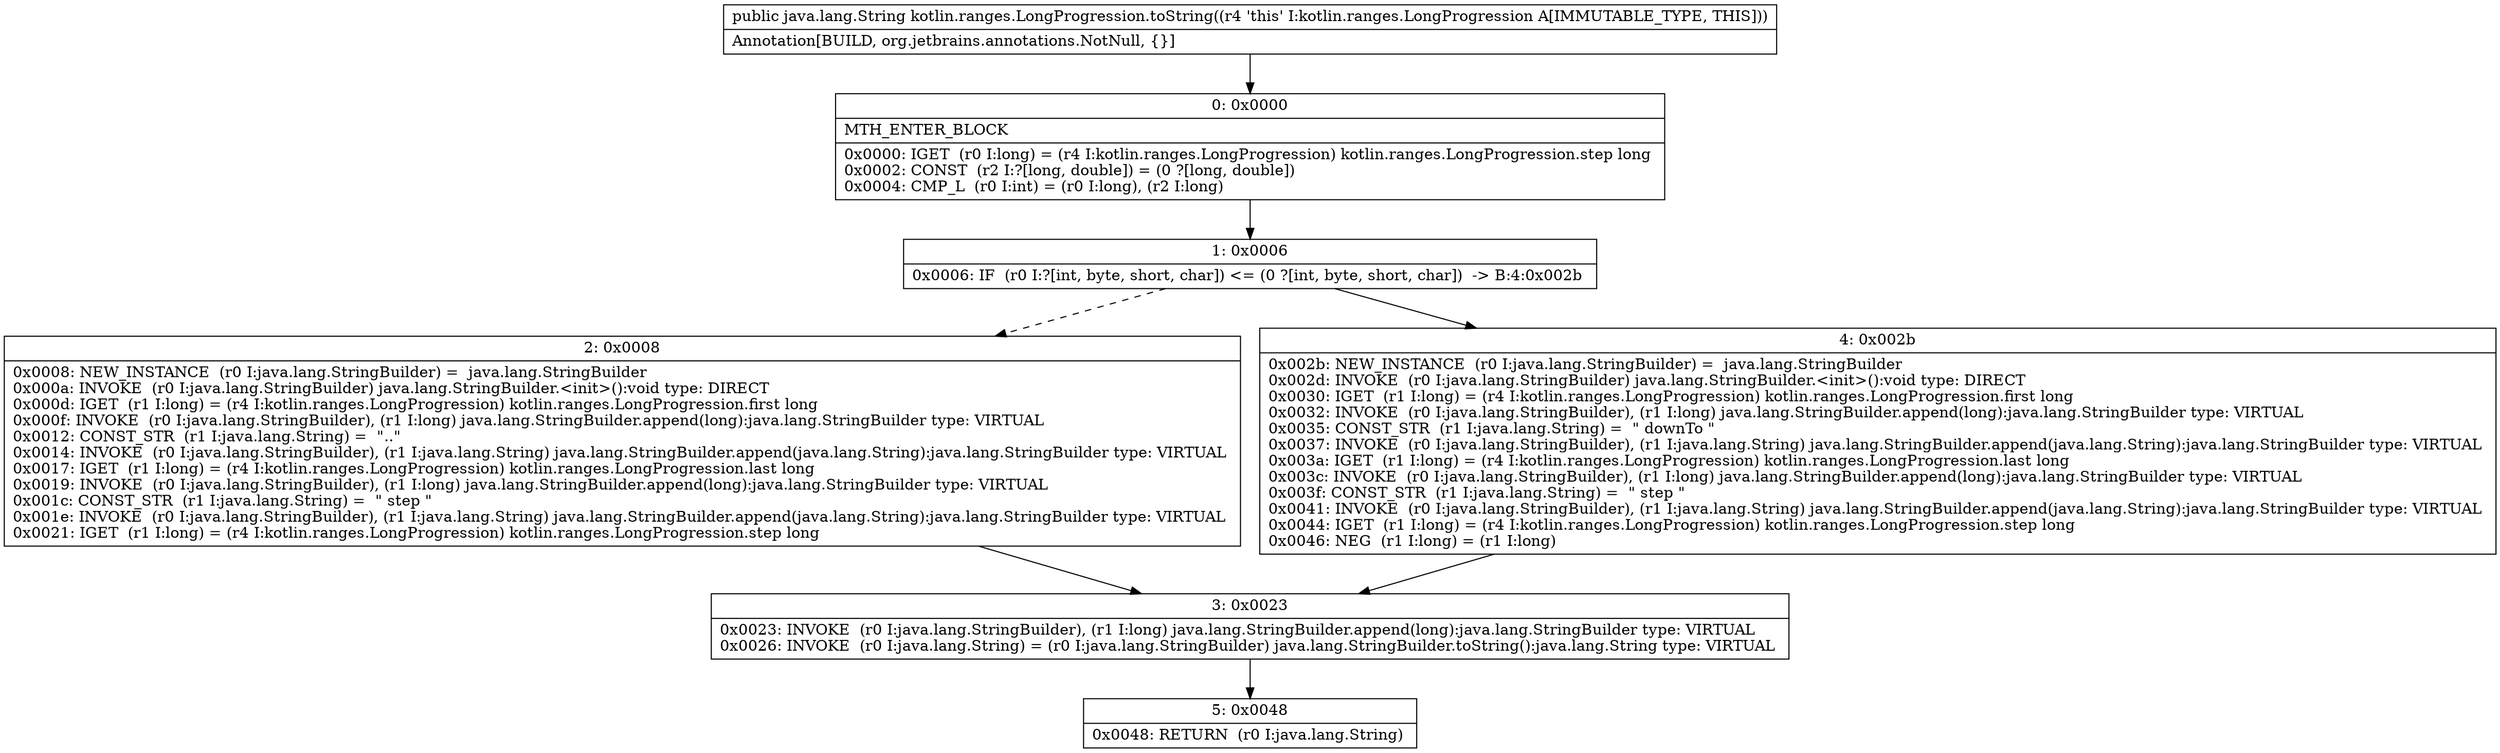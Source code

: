 digraph "CFG forkotlin.ranges.LongProgression.toString()Ljava\/lang\/String;" {
Node_0 [shape=record,label="{0\:\ 0x0000|MTH_ENTER_BLOCK\l|0x0000: IGET  (r0 I:long) = (r4 I:kotlin.ranges.LongProgression) kotlin.ranges.LongProgression.step long \l0x0002: CONST  (r2 I:?[long, double]) = (0 ?[long, double]) \l0x0004: CMP_L  (r0 I:int) = (r0 I:long), (r2 I:long) \l}"];
Node_1 [shape=record,label="{1\:\ 0x0006|0x0006: IF  (r0 I:?[int, byte, short, char]) \<= (0 ?[int, byte, short, char])  \-\> B:4:0x002b \l}"];
Node_2 [shape=record,label="{2\:\ 0x0008|0x0008: NEW_INSTANCE  (r0 I:java.lang.StringBuilder) =  java.lang.StringBuilder \l0x000a: INVOKE  (r0 I:java.lang.StringBuilder) java.lang.StringBuilder.\<init\>():void type: DIRECT \l0x000d: IGET  (r1 I:long) = (r4 I:kotlin.ranges.LongProgression) kotlin.ranges.LongProgression.first long \l0x000f: INVOKE  (r0 I:java.lang.StringBuilder), (r1 I:long) java.lang.StringBuilder.append(long):java.lang.StringBuilder type: VIRTUAL \l0x0012: CONST_STR  (r1 I:java.lang.String) =  \"..\" \l0x0014: INVOKE  (r0 I:java.lang.StringBuilder), (r1 I:java.lang.String) java.lang.StringBuilder.append(java.lang.String):java.lang.StringBuilder type: VIRTUAL \l0x0017: IGET  (r1 I:long) = (r4 I:kotlin.ranges.LongProgression) kotlin.ranges.LongProgression.last long \l0x0019: INVOKE  (r0 I:java.lang.StringBuilder), (r1 I:long) java.lang.StringBuilder.append(long):java.lang.StringBuilder type: VIRTUAL \l0x001c: CONST_STR  (r1 I:java.lang.String) =  \" step \" \l0x001e: INVOKE  (r0 I:java.lang.StringBuilder), (r1 I:java.lang.String) java.lang.StringBuilder.append(java.lang.String):java.lang.StringBuilder type: VIRTUAL \l0x0021: IGET  (r1 I:long) = (r4 I:kotlin.ranges.LongProgression) kotlin.ranges.LongProgression.step long \l}"];
Node_3 [shape=record,label="{3\:\ 0x0023|0x0023: INVOKE  (r0 I:java.lang.StringBuilder), (r1 I:long) java.lang.StringBuilder.append(long):java.lang.StringBuilder type: VIRTUAL \l0x0026: INVOKE  (r0 I:java.lang.String) = (r0 I:java.lang.StringBuilder) java.lang.StringBuilder.toString():java.lang.String type: VIRTUAL \l}"];
Node_4 [shape=record,label="{4\:\ 0x002b|0x002b: NEW_INSTANCE  (r0 I:java.lang.StringBuilder) =  java.lang.StringBuilder \l0x002d: INVOKE  (r0 I:java.lang.StringBuilder) java.lang.StringBuilder.\<init\>():void type: DIRECT \l0x0030: IGET  (r1 I:long) = (r4 I:kotlin.ranges.LongProgression) kotlin.ranges.LongProgression.first long \l0x0032: INVOKE  (r0 I:java.lang.StringBuilder), (r1 I:long) java.lang.StringBuilder.append(long):java.lang.StringBuilder type: VIRTUAL \l0x0035: CONST_STR  (r1 I:java.lang.String) =  \" downTo \" \l0x0037: INVOKE  (r0 I:java.lang.StringBuilder), (r1 I:java.lang.String) java.lang.StringBuilder.append(java.lang.String):java.lang.StringBuilder type: VIRTUAL \l0x003a: IGET  (r1 I:long) = (r4 I:kotlin.ranges.LongProgression) kotlin.ranges.LongProgression.last long \l0x003c: INVOKE  (r0 I:java.lang.StringBuilder), (r1 I:long) java.lang.StringBuilder.append(long):java.lang.StringBuilder type: VIRTUAL \l0x003f: CONST_STR  (r1 I:java.lang.String) =  \" step \" \l0x0041: INVOKE  (r0 I:java.lang.StringBuilder), (r1 I:java.lang.String) java.lang.StringBuilder.append(java.lang.String):java.lang.StringBuilder type: VIRTUAL \l0x0044: IGET  (r1 I:long) = (r4 I:kotlin.ranges.LongProgression) kotlin.ranges.LongProgression.step long \l0x0046: NEG  (r1 I:long) = (r1 I:long) \l}"];
Node_5 [shape=record,label="{5\:\ 0x0048|0x0048: RETURN  (r0 I:java.lang.String) \l}"];
MethodNode[shape=record,label="{public java.lang.String kotlin.ranges.LongProgression.toString((r4 'this' I:kotlin.ranges.LongProgression A[IMMUTABLE_TYPE, THIS]))  | Annotation[BUILD, org.jetbrains.annotations.NotNull, \{\}]\l}"];
MethodNode -> Node_0;
Node_0 -> Node_1;
Node_1 -> Node_2[style=dashed];
Node_1 -> Node_4;
Node_2 -> Node_3;
Node_3 -> Node_5;
Node_4 -> Node_3;
}

